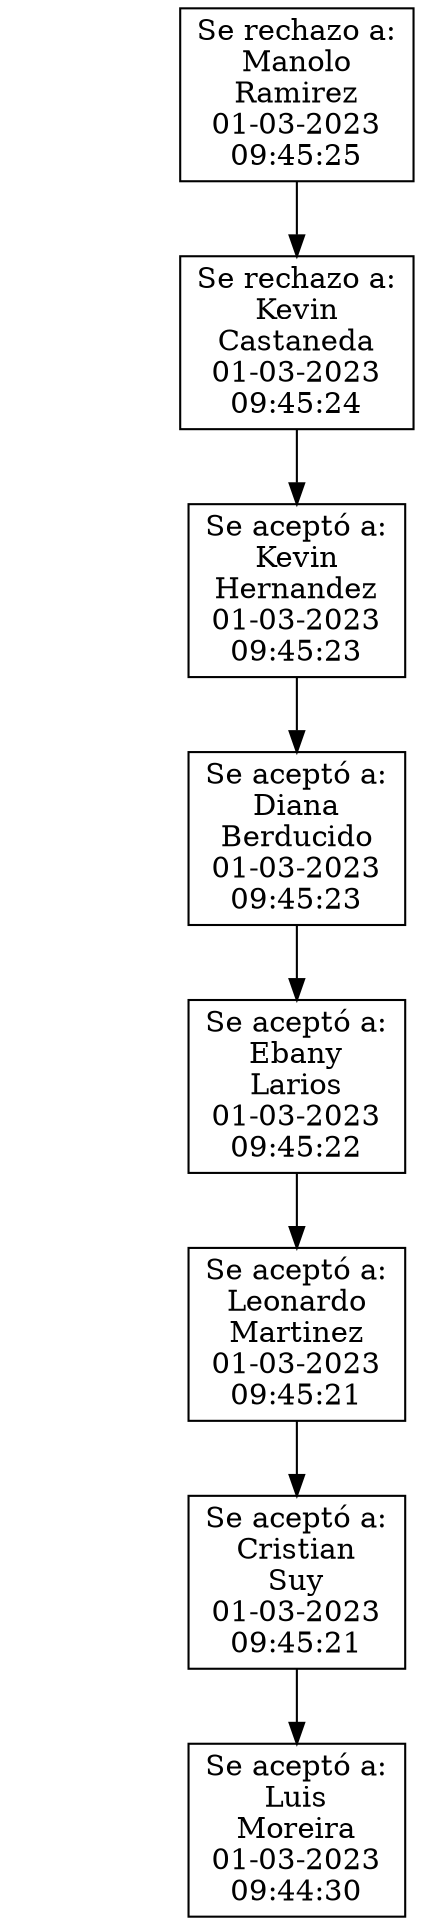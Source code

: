 digraph G {
PILA[style=invis, fillcolor=transparent, color=transparent];
node [shape=box];
U0[label = "Se rechazo a:
Manolo
Ramirez
01-03-2023
09:45:25
"];U1[label = "Se rechazo a:
Kevin
Castaneda
01-03-2023
09:45:24
"];U2[label = "Se aceptó a:
Kevin
Hernandez
01-03-2023
09:45:23
"];U3[label = "Se aceptó a:
Diana
Berducido
01-03-2023
09:45:23
"];U4[label = "Se aceptó a:
Ebany
Larios
01-03-2023
09:45:22
"];U5[label = "Se aceptó a:
Leonardo
Martinez
01-03-2023
09:45:21
"];U6[label = "Se aceptó a:
Cristian
Suy
01-03-2023
09:45:21
"];U7[label = "Se aceptó a:
Luis
Moreira
01-03-2023
09:44:30
"];U0 -> U1;
U1 -> U2;
U2 -> U3;
U3 -> U4;
U4 -> U5;
U5 -> U6;
U6 -> U7;
}